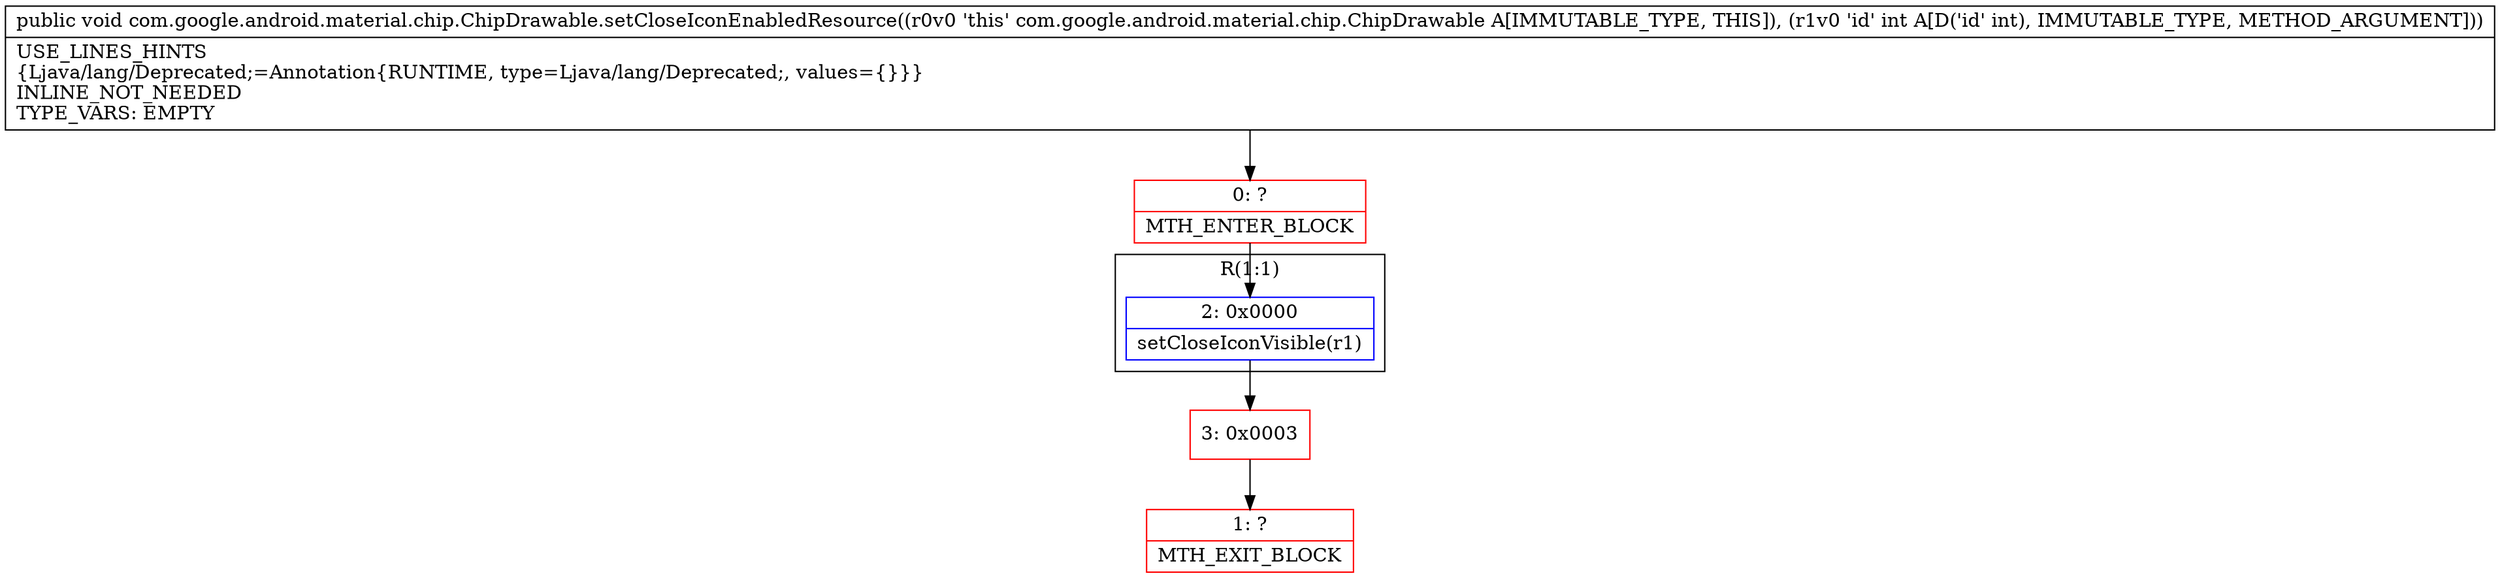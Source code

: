 digraph "CFG forcom.google.android.material.chip.ChipDrawable.setCloseIconEnabledResource(I)V" {
subgraph cluster_Region_710215645 {
label = "R(1:1)";
node [shape=record,color=blue];
Node_2 [shape=record,label="{2\:\ 0x0000|setCloseIconVisible(r1)\l}"];
}
Node_0 [shape=record,color=red,label="{0\:\ ?|MTH_ENTER_BLOCK\l}"];
Node_3 [shape=record,color=red,label="{3\:\ 0x0003}"];
Node_1 [shape=record,color=red,label="{1\:\ ?|MTH_EXIT_BLOCK\l}"];
MethodNode[shape=record,label="{public void com.google.android.material.chip.ChipDrawable.setCloseIconEnabledResource((r0v0 'this' com.google.android.material.chip.ChipDrawable A[IMMUTABLE_TYPE, THIS]), (r1v0 'id' int A[D('id' int), IMMUTABLE_TYPE, METHOD_ARGUMENT]))  | USE_LINES_HINTS\l\{Ljava\/lang\/Deprecated;=Annotation\{RUNTIME, type=Ljava\/lang\/Deprecated;, values=\{\}\}\}\lINLINE_NOT_NEEDED\lTYPE_VARS: EMPTY\l}"];
MethodNode -> Node_0;Node_2 -> Node_3;
Node_0 -> Node_2;
Node_3 -> Node_1;
}

